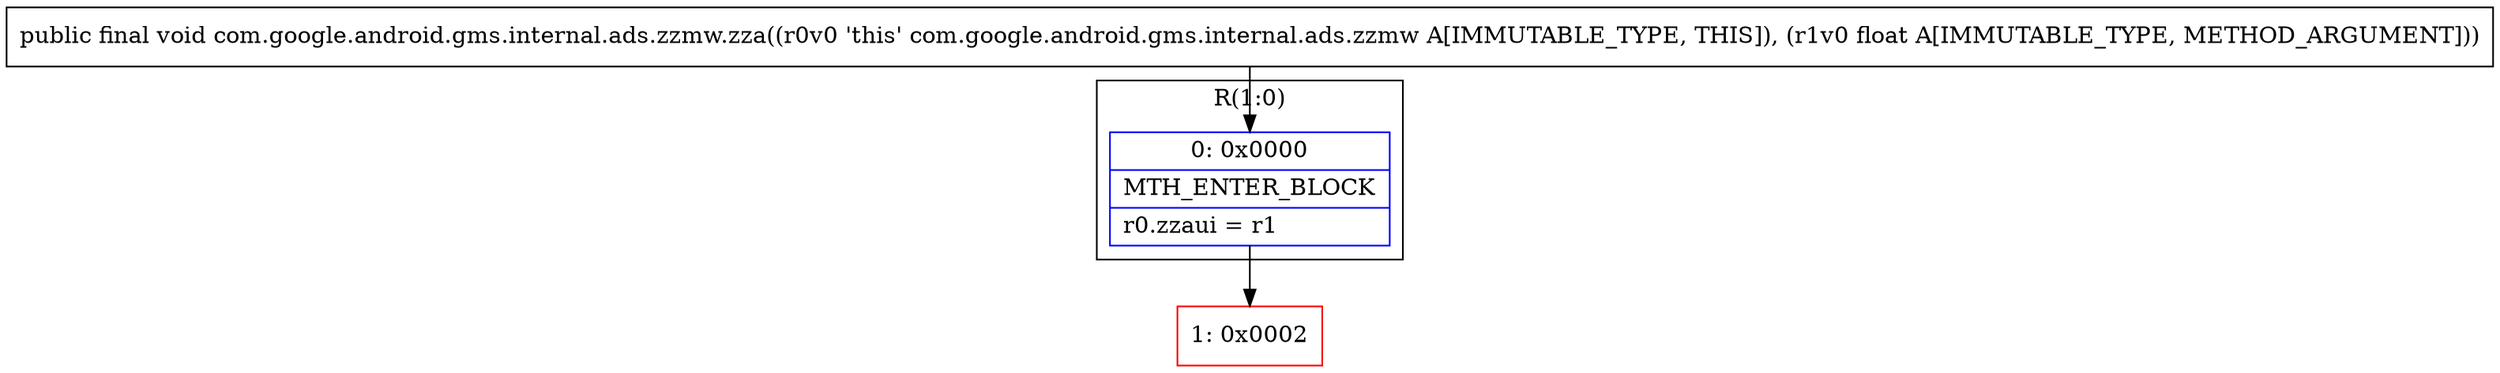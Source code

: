 digraph "CFG forcom.google.android.gms.internal.ads.zzmw.zza(F)V" {
subgraph cluster_Region_894189 {
label = "R(1:0)";
node [shape=record,color=blue];
Node_0 [shape=record,label="{0\:\ 0x0000|MTH_ENTER_BLOCK\l|r0.zzaui = r1\l}"];
}
Node_1 [shape=record,color=red,label="{1\:\ 0x0002}"];
MethodNode[shape=record,label="{public final void com.google.android.gms.internal.ads.zzmw.zza((r0v0 'this' com.google.android.gms.internal.ads.zzmw A[IMMUTABLE_TYPE, THIS]), (r1v0 float A[IMMUTABLE_TYPE, METHOD_ARGUMENT])) }"];
MethodNode -> Node_0;
Node_0 -> Node_1;
}

